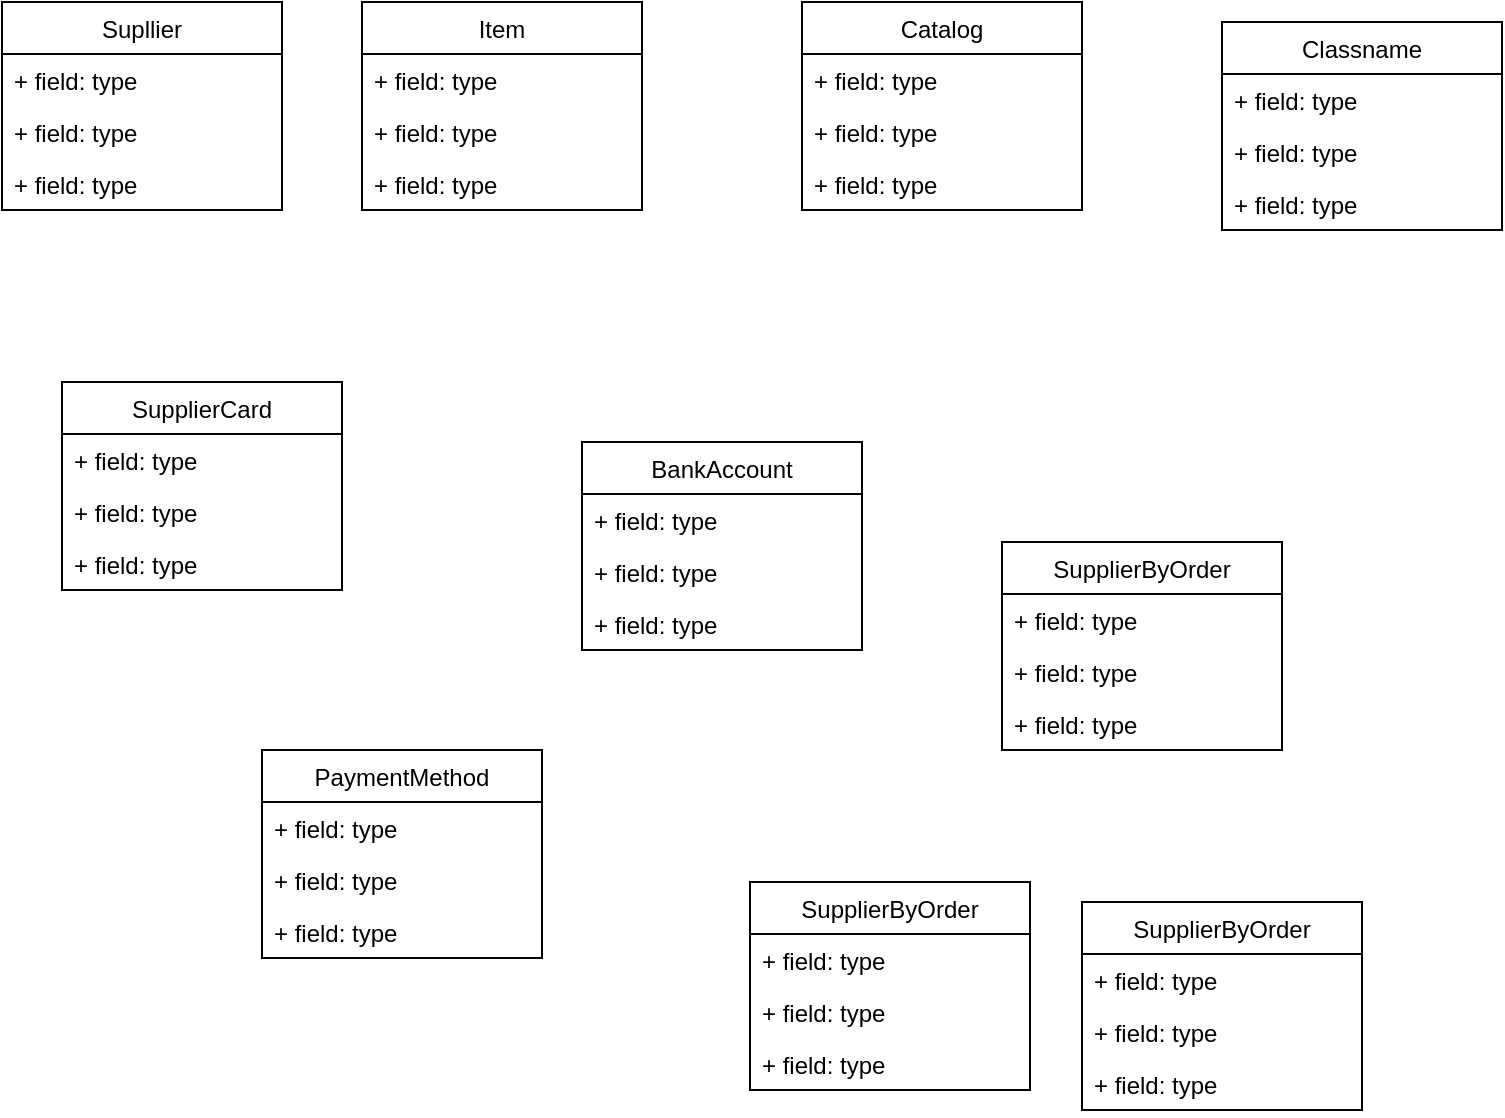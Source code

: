 <mxfile version="14.5.0" type="github"><diagram id="LiDV-n0v9y0-zee6HtvB" name="Page-1"><mxGraphModel dx="1422" dy="794" grid="1" gridSize="10" guides="1" tooltips="1" connect="1" arrows="1" fold="1" page="1" pageScale="1" pageWidth="827" pageHeight="1169" math="0" shadow="0"><root><mxCell id="0"/><mxCell id="1" parent="0"/><mxCell id="57GskC2OUnDVnmpbbQjz-1" value="Supllier" style="swimlane;fontStyle=0;childLayout=stackLayout;horizontal=1;startSize=26;fillColor=none;horizontalStack=0;resizeParent=1;resizeParentMax=0;resizeLast=0;collapsible=1;marginBottom=0;" vertex="1" parent="1"><mxGeometry x="40" y="80" width="140" height="104" as="geometry"/></mxCell><mxCell id="57GskC2OUnDVnmpbbQjz-2" value="+ field: type" style="text;strokeColor=none;fillColor=none;align=left;verticalAlign=top;spacingLeft=4;spacingRight=4;overflow=hidden;rotatable=0;points=[[0,0.5],[1,0.5]];portConstraint=eastwest;" vertex="1" parent="57GskC2OUnDVnmpbbQjz-1"><mxGeometry y="26" width="140" height="26" as="geometry"/></mxCell><mxCell id="57GskC2OUnDVnmpbbQjz-3" value="+ field: type" style="text;strokeColor=none;fillColor=none;align=left;verticalAlign=top;spacingLeft=4;spacingRight=4;overflow=hidden;rotatable=0;points=[[0,0.5],[1,0.5]];portConstraint=eastwest;" vertex="1" parent="57GskC2OUnDVnmpbbQjz-1"><mxGeometry y="52" width="140" height="26" as="geometry"/></mxCell><mxCell id="57GskC2OUnDVnmpbbQjz-4" value="+ field: type" style="text;strokeColor=none;fillColor=none;align=left;verticalAlign=top;spacingLeft=4;spacingRight=4;overflow=hidden;rotatable=0;points=[[0,0.5],[1,0.5]];portConstraint=eastwest;" vertex="1" parent="57GskC2OUnDVnmpbbQjz-1"><mxGeometry y="78" width="140" height="26" as="geometry"/></mxCell><mxCell id="57GskC2OUnDVnmpbbQjz-9" value="SupplierByOrder" style="swimlane;fontStyle=0;childLayout=stackLayout;horizontal=1;startSize=26;fillColor=none;horizontalStack=0;resizeParent=1;resizeParentMax=0;resizeLast=0;collapsible=1;marginBottom=0;" vertex="1" parent="1"><mxGeometry x="540" y="350" width="140" height="104" as="geometry"/></mxCell><mxCell id="57GskC2OUnDVnmpbbQjz-10" value="+ field: type" style="text;strokeColor=none;fillColor=none;align=left;verticalAlign=top;spacingLeft=4;spacingRight=4;overflow=hidden;rotatable=0;points=[[0,0.5],[1,0.5]];portConstraint=eastwest;" vertex="1" parent="57GskC2OUnDVnmpbbQjz-9"><mxGeometry y="26" width="140" height="26" as="geometry"/></mxCell><mxCell id="57GskC2OUnDVnmpbbQjz-11" value="+ field: type" style="text;strokeColor=none;fillColor=none;align=left;verticalAlign=top;spacingLeft=4;spacingRight=4;overflow=hidden;rotatable=0;points=[[0,0.5],[1,0.5]];portConstraint=eastwest;" vertex="1" parent="57GskC2OUnDVnmpbbQjz-9"><mxGeometry y="52" width="140" height="26" as="geometry"/></mxCell><mxCell id="57GskC2OUnDVnmpbbQjz-12" value="+ field: type" style="text;strokeColor=none;fillColor=none;align=left;verticalAlign=top;spacingLeft=4;spacingRight=4;overflow=hidden;rotatable=0;points=[[0,0.5],[1,0.5]];portConstraint=eastwest;" vertex="1" parent="57GskC2OUnDVnmpbbQjz-9"><mxGeometry y="78" width="140" height="26" as="geometry"/></mxCell><mxCell id="57GskC2OUnDVnmpbbQjz-13" value="BankAccount" style="swimlane;fontStyle=0;childLayout=stackLayout;horizontal=1;startSize=26;fillColor=none;horizontalStack=0;resizeParent=1;resizeParentMax=0;resizeLast=0;collapsible=1;marginBottom=0;" vertex="1" parent="1"><mxGeometry x="330" y="300" width="140" height="104" as="geometry"/></mxCell><mxCell id="57GskC2OUnDVnmpbbQjz-14" value="+ field: type" style="text;strokeColor=none;fillColor=none;align=left;verticalAlign=top;spacingLeft=4;spacingRight=4;overflow=hidden;rotatable=0;points=[[0,0.5],[1,0.5]];portConstraint=eastwest;" vertex="1" parent="57GskC2OUnDVnmpbbQjz-13"><mxGeometry y="26" width="140" height="26" as="geometry"/></mxCell><mxCell id="57GskC2OUnDVnmpbbQjz-15" value="+ field: type" style="text;strokeColor=none;fillColor=none;align=left;verticalAlign=top;spacingLeft=4;spacingRight=4;overflow=hidden;rotatable=0;points=[[0,0.5],[1,0.5]];portConstraint=eastwest;" vertex="1" parent="57GskC2OUnDVnmpbbQjz-13"><mxGeometry y="52" width="140" height="26" as="geometry"/></mxCell><mxCell id="57GskC2OUnDVnmpbbQjz-16" value="+ field: type" style="text;strokeColor=none;fillColor=none;align=left;verticalAlign=top;spacingLeft=4;spacingRight=4;overflow=hidden;rotatable=0;points=[[0,0.5],[1,0.5]];portConstraint=eastwest;" vertex="1" parent="57GskC2OUnDVnmpbbQjz-13"><mxGeometry y="78" width="140" height="26" as="geometry"/></mxCell><mxCell id="57GskC2OUnDVnmpbbQjz-17" value="PaymentMethod" style="swimlane;fontStyle=0;childLayout=stackLayout;horizontal=1;startSize=26;fillColor=none;horizontalStack=0;resizeParent=1;resizeParentMax=0;resizeLast=0;collapsible=1;marginBottom=0;" vertex="1" parent="1"><mxGeometry x="170" y="454" width="140" height="104" as="geometry"/></mxCell><mxCell id="57GskC2OUnDVnmpbbQjz-18" value="+ field: type" style="text;strokeColor=none;fillColor=none;align=left;verticalAlign=top;spacingLeft=4;spacingRight=4;overflow=hidden;rotatable=0;points=[[0,0.5],[1,0.5]];portConstraint=eastwest;" vertex="1" parent="57GskC2OUnDVnmpbbQjz-17"><mxGeometry y="26" width="140" height="26" as="geometry"/></mxCell><mxCell id="57GskC2OUnDVnmpbbQjz-19" value="+ field: type" style="text;strokeColor=none;fillColor=none;align=left;verticalAlign=top;spacingLeft=4;spacingRight=4;overflow=hidden;rotatable=0;points=[[0,0.5],[1,0.5]];portConstraint=eastwest;" vertex="1" parent="57GskC2OUnDVnmpbbQjz-17"><mxGeometry y="52" width="140" height="26" as="geometry"/></mxCell><mxCell id="57GskC2OUnDVnmpbbQjz-20" value="+ field: type" style="text;strokeColor=none;fillColor=none;align=left;verticalAlign=top;spacingLeft=4;spacingRight=4;overflow=hidden;rotatable=0;points=[[0,0.5],[1,0.5]];portConstraint=eastwest;" vertex="1" parent="57GskC2OUnDVnmpbbQjz-17"><mxGeometry y="78" width="140" height="26" as="geometry"/></mxCell><mxCell id="57GskC2OUnDVnmpbbQjz-21" value="Catalog" style="swimlane;fontStyle=0;childLayout=stackLayout;horizontal=1;startSize=26;fillColor=none;horizontalStack=0;resizeParent=1;resizeParentMax=0;resizeLast=0;collapsible=1;marginBottom=0;" vertex="1" parent="1"><mxGeometry x="440" y="80" width="140" height="104" as="geometry"/></mxCell><mxCell id="57GskC2OUnDVnmpbbQjz-22" value="+ field: type" style="text;strokeColor=none;fillColor=none;align=left;verticalAlign=top;spacingLeft=4;spacingRight=4;overflow=hidden;rotatable=0;points=[[0,0.5],[1,0.5]];portConstraint=eastwest;" vertex="1" parent="57GskC2OUnDVnmpbbQjz-21"><mxGeometry y="26" width="140" height="26" as="geometry"/></mxCell><mxCell id="57GskC2OUnDVnmpbbQjz-23" value="+ field: type" style="text;strokeColor=none;fillColor=none;align=left;verticalAlign=top;spacingLeft=4;spacingRight=4;overflow=hidden;rotatable=0;points=[[0,0.5],[1,0.5]];portConstraint=eastwest;" vertex="1" parent="57GskC2OUnDVnmpbbQjz-21"><mxGeometry y="52" width="140" height="26" as="geometry"/></mxCell><mxCell id="57GskC2OUnDVnmpbbQjz-24" value="+ field: type" style="text;strokeColor=none;fillColor=none;align=left;verticalAlign=top;spacingLeft=4;spacingRight=4;overflow=hidden;rotatable=0;points=[[0,0.5],[1,0.5]];portConstraint=eastwest;" vertex="1" parent="57GskC2OUnDVnmpbbQjz-21"><mxGeometry y="78" width="140" height="26" as="geometry"/></mxCell><mxCell id="57GskC2OUnDVnmpbbQjz-25" value="Item" style="swimlane;fontStyle=0;childLayout=stackLayout;horizontal=1;startSize=26;fillColor=none;horizontalStack=0;resizeParent=1;resizeParentMax=0;resizeLast=0;collapsible=1;marginBottom=0;" vertex="1" parent="1"><mxGeometry x="220" y="80" width="140" height="104" as="geometry"/></mxCell><mxCell id="57GskC2OUnDVnmpbbQjz-26" value="+ field: type" style="text;strokeColor=none;fillColor=none;align=left;verticalAlign=top;spacingLeft=4;spacingRight=4;overflow=hidden;rotatable=0;points=[[0,0.5],[1,0.5]];portConstraint=eastwest;" vertex="1" parent="57GskC2OUnDVnmpbbQjz-25"><mxGeometry y="26" width="140" height="26" as="geometry"/></mxCell><mxCell id="57GskC2OUnDVnmpbbQjz-27" value="+ field: type" style="text;strokeColor=none;fillColor=none;align=left;verticalAlign=top;spacingLeft=4;spacingRight=4;overflow=hidden;rotatable=0;points=[[0,0.5],[1,0.5]];portConstraint=eastwest;" vertex="1" parent="57GskC2OUnDVnmpbbQjz-25"><mxGeometry y="52" width="140" height="26" as="geometry"/></mxCell><mxCell id="57GskC2OUnDVnmpbbQjz-28" value="+ field: type" style="text;strokeColor=none;fillColor=none;align=left;verticalAlign=top;spacingLeft=4;spacingRight=4;overflow=hidden;rotatable=0;points=[[0,0.5],[1,0.5]];portConstraint=eastwest;" vertex="1" parent="57GskC2OUnDVnmpbbQjz-25"><mxGeometry y="78" width="140" height="26" as="geometry"/></mxCell><mxCell id="57GskC2OUnDVnmpbbQjz-29" value="SupplierByOrder" style="swimlane;fontStyle=0;childLayout=stackLayout;horizontal=1;startSize=26;fillColor=none;horizontalStack=0;resizeParent=1;resizeParentMax=0;resizeLast=0;collapsible=1;marginBottom=0;" vertex="1" parent="1"><mxGeometry x="580" y="530" width="140" height="104" as="geometry"/></mxCell><mxCell id="57GskC2OUnDVnmpbbQjz-30" value="+ field: type" style="text;strokeColor=none;fillColor=none;align=left;verticalAlign=top;spacingLeft=4;spacingRight=4;overflow=hidden;rotatable=0;points=[[0,0.5],[1,0.5]];portConstraint=eastwest;" vertex="1" parent="57GskC2OUnDVnmpbbQjz-29"><mxGeometry y="26" width="140" height="26" as="geometry"/></mxCell><mxCell id="57GskC2OUnDVnmpbbQjz-31" value="+ field: type" style="text;strokeColor=none;fillColor=none;align=left;verticalAlign=top;spacingLeft=4;spacingRight=4;overflow=hidden;rotatable=0;points=[[0,0.5],[1,0.5]];portConstraint=eastwest;" vertex="1" parent="57GskC2OUnDVnmpbbQjz-29"><mxGeometry y="52" width="140" height="26" as="geometry"/></mxCell><mxCell id="57GskC2OUnDVnmpbbQjz-32" value="+ field: type" style="text;strokeColor=none;fillColor=none;align=left;verticalAlign=top;spacingLeft=4;spacingRight=4;overflow=hidden;rotatable=0;points=[[0,0.5],[1,0.5]];portConstraint=eastwest;" vertex="1" parent="57GskC2OUnDVnmpbbQjz-29"><mxGeometry y="78" width="140" height="26" as="geometry"/></mxCell><mxCell id="57GskC2OUnDVnmpbbQjz-33" value="SupplierByOrder" style="swimlane;fontStyle=0;childLayout=stackLayout;horizontal=1;startSize=26;fillColor=none;horizontalStack=0;resizeParent=1;resizeParentMax=0;resizeLast=0;collapsible=1;marginBottom=0;" vertex="1" parent="1"><mxGeometry x="414" y="520" width="140" height="104" as="geometry"/></mxCell><mxCell id="57GskC2OUnDVnmpbbQjz-34" value="+ field: type" style="text;strokeColor=none;fillColor=none;align=left;verticalAlign=top;spacingLeft=4;spacingRight=4;overflow=hidden;rotatable=0;points=[[0,0.5],[1,0.5]];portConstraint=eastwest;" vertex="1" parent="57GskC2OUnDVnmpbbQjz-33"><mxGeometry y="26" width="140" height="26" as="geometry"/></mxCell><mxCell id="57GskC2OUnDVnmpbbQjz-35" value="+ field: type" style="text;strokeColor=none;fillColor=none;align=left;verticalAlign=top;spacingLeft=4;spacingRight=4;overflow=hidden;rotatable=0;points=[[0,0.5],[1,0.5]];portConstraint=eastwest;" vertex="1" parent="57GskC2OUnDVnmpbbQjz-33"><mxGeometry y="52" width="140" height="26" as="geometry"/></mxCell><mxCell id="57GskC2OUnDVnmpbbQjz-36" value="+ field: type" style="text;strokeColor=none;fillColor=none;align=left;verticalAlign=top;spacingLeft=4;spacingRight=4;overflow=hidden;rotatable=0;points=[[0,0.5],[1,0.5]];portConstraint=eastwest;" vertex="1" parent="57GskC2OUnDVnmpbbQjz-33"><mxGeometry y="78" width="140" height="26" as="geometry"/></mxCell><mxCell id="57GskC2OUnDVnmpbbQjz-37" value="SupplierCard" style="swimlane;fontStyle=0;childLayout=stackLayout;horizontal=1;startSize=26;fillColor=none;horizontalStack=0;resizeParent=1;resizeParentMax=0;resizeLast=0;collapsible=1;marginBottom=0;" vertex="1" parent="1"><mxGeometry x="70" y="270" width="140" height="104" as="geometry"/></mxCell><mxCell id="57GskC2OUnDVnmpbbQjz-38" value="+ field: type" style="text;strokeColor=none;fillColor=none;align=left;verticalAlign=top;spacingLeft=4;spacingRight=4;overflow=hidden;rotatable=0;points=[[0,0.5],[1,0.5]];portConstraint=eastwest;" vertex="1" parent="57GskC2OUnDVnmpbbQjz-37"><mxGeometry y="26" width="140" height="26" as="geometry"/></mxCell><mxCell id="57GskC2OUnDVnmpbbQjz-39" value="+ field: type" style="text;strokeColor=none;fillColor=none;align=left;verticalAlign=top;spacingLeft=4;spacingRight=4;overflow=hidden;rotatable=0;points=[[0,0.5],[1,0.5]];portConstraint=eastwest;" vertex="1" parent="57GskC2OUnDVnmpbbQjz-37"><mxGeometry y="52" width="140" height="26" as="geometry"/></mxCell><mxCell id="57GskC2OUnDVnmpbbQjz-40" value="+ field: type" style="text;strokeColor=none;fillColor=none;align=left;verticalAlign=top;spacingLeft=4;spacingRight=4;overflow=hidden;rotatable=0;points=[[0,0.5],[1,0.5]];portConstraint=eastwest;" vertex="1" parent="57GskC2OUnDVnmpbbQjz-37"><mxGeometry y="78" width="140" height="26" as="geometry"/></mxCell><mxCell id="57GskC2OUnDVnmpbbQjz-41" value="Classname" style="swimlane;fontStyle=0;childLayout=stackLayout;horizontal=1;startSize=26;fillColor=none;horizontalStack=0;resizeParent=1;resizeParentMax=0;resizeLast=0;collapsible=1;marginBottom=0;" vertex="1" parent="1"><mxGeometry x="650" y="90" width="140" height="104" as="geometry"/></mxCell><mxCell id="57GskC2OUnDVnmpbbQjz-42" value="+ field: type" style="text;strokeColor=none;fillColor=none;align=left;verticalAlign=top;spacingLeft=4;spacingRight=4;overflow=hidden;rotatable=0;points=[[0,0.5],[1,0.5]];portConstraint=eastwest;" vertex="1" parent="57GskC2OUnDVnmpbbQjz-41"><mxGeometry y="26" width="140" height="26" as="geometry"/></mxCell><mxCell id="57GskC2OUnDVnmpbbQjz-43" value="+ field: type" style="text;strokeColor=none;fillColor=none;align=left;verticalAlign=top;spacingLeft=4;spacingRight=4;overflow=hidden;rotatable=0;points=[[0,0.5],[1,0.5]];portConstraint=eastwest;" vertex="1" parent="57GskC2OUnDVnmpbbQjz-41"><mxGeometry y="52" width="140" height="26" as="geometry"/></mxCell><mxCell id="57GskC2OUnDVnmpbbQjz-44" value="+ field: type" style="text;strokeColor=none;fillColor=none;align=left;verticalAlign=top;spacingLeft=4;spacingRight=4;overflow=hidden;rotatable=0;points=[[0,0.5],[1,0.5]];portConstraint=eastwest;" vertex="1" parent="57GskC2OUnDVnmpbbQjz-41"><mxGeometry y="78" width="140" height="26" as="geometry"/></mxCell></root></mxGraphModel></diagram></mxfile>
